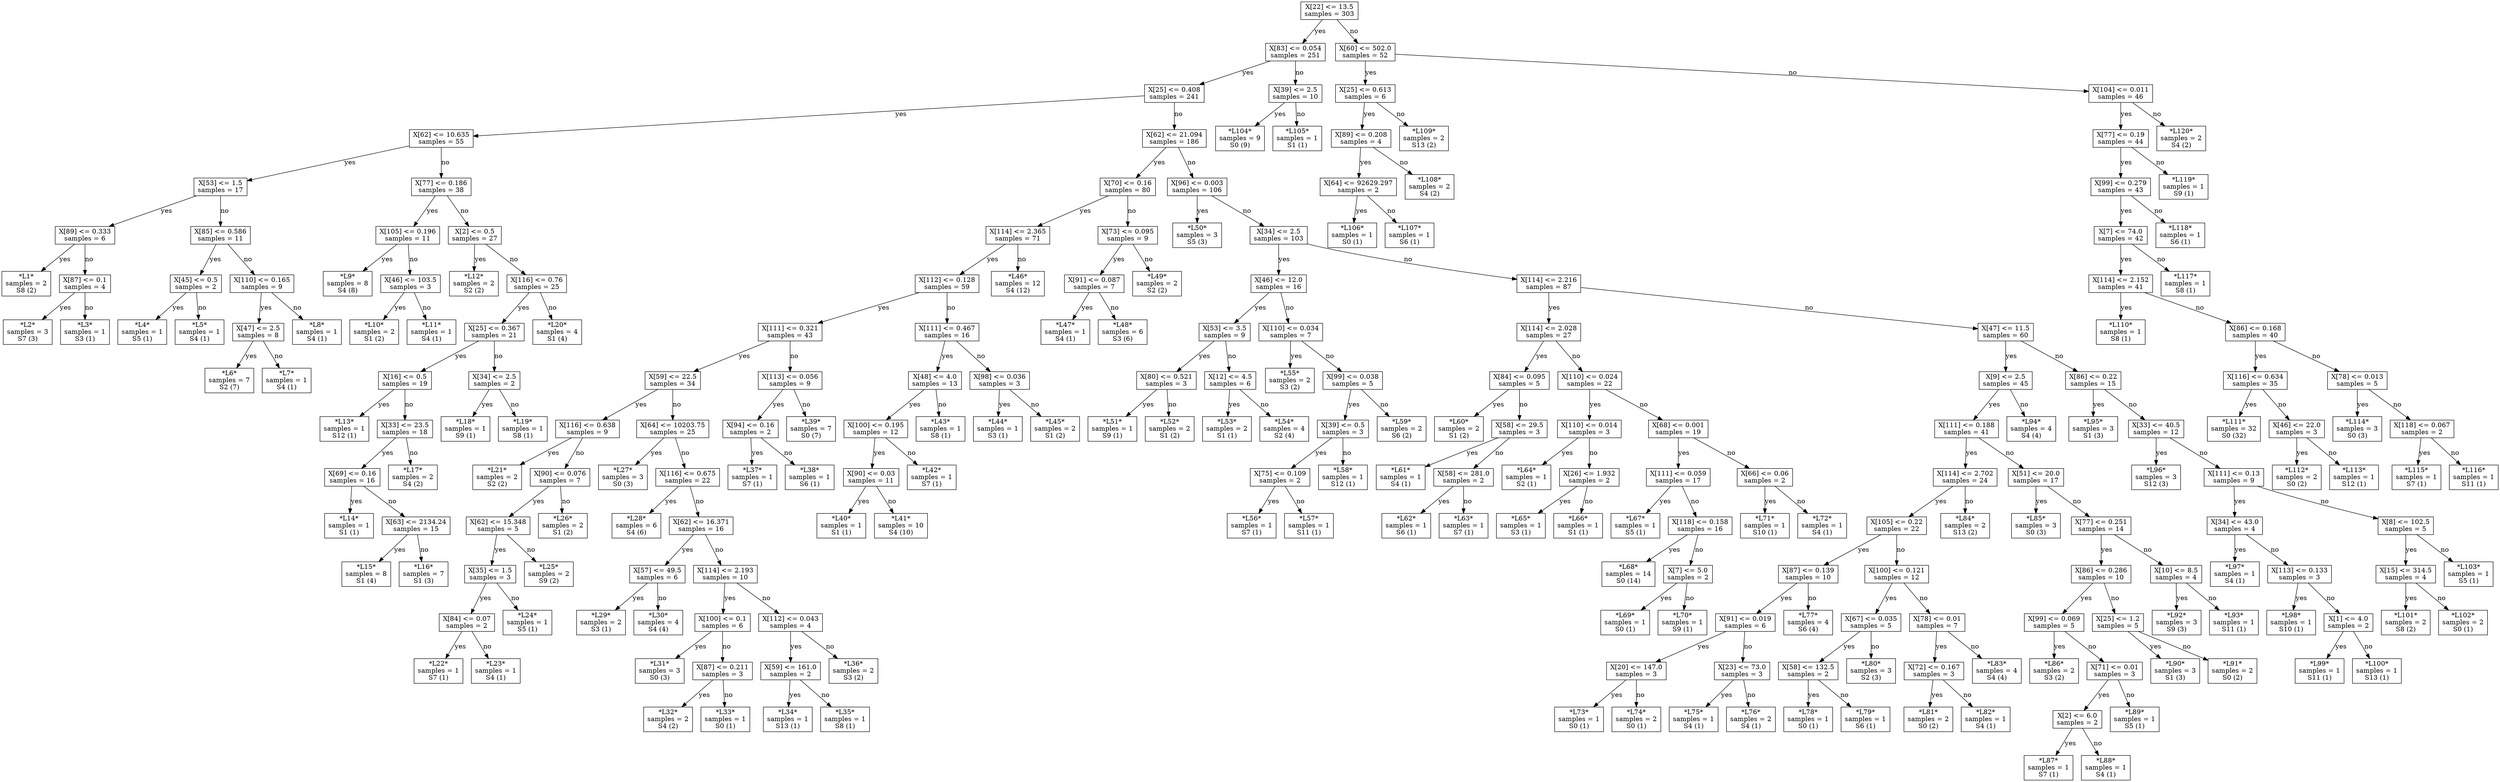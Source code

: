 digraph Tree {
node [shape=box] ;
0 [label="X[22] <= 13.5\nsamples = 303\n"] ;
1 [label="X[83] <= 0.054\nsamples = 251\n"] ;
0 -> 1 [label="yes"];
2 [label="X[25] <= 0.408\nsamples = 241\n"] ;
1 -> 2 [label="yes"];
3 [label="X[62] <= 10.635\nsamples = 55\n"] ;
2 -> 3 [label="yes"];
4 [label="X[53] <= 1.5\nsamples = 17\n"] ;
3 -> 4 [label="yes"];
5 [label="X[89] <= 0.333\nsamples = 6\n"] ;
4 -> 5 [label="yes"];
6 [label="*L1*\nsamples = 2\nS8 (2)\n"] ;
5 -> 6 [label="yes"];
7 [label="X[87] <= 0.1\nsamples = 4\n"] ;
5 -> 7 [label="no"];
8 [label="*L2*\nsamples = 3\nS7 (3)\n"] ;
7 -> 8 [label="yes"];
9 [label="*L3*\nsamples = 1\nS3 (1)\n"] ;
7 -> 9 [label="no"];
10 [label="X[85] <= 0.586\nsamples = 11\n"] ;
4 -> 10 [label="no"];
11 [label="X[45] <= 0.5\nsamples = 2\n"] ;
10 -> 11 [label="yes"];
12 [label="*L4*\nsamples = 1\nS5 (1)\n"] ;
11 -> 12 [label="yes"];
13 [label="*L5*\nsamples = 1\nS4 (1)\n"] ;
11 -> 13 [label="no"];
14 [label="X[110] <= 0.165\nsamples = 9\n"] ;
10 -> 14 [label="no"];
15 [label="X[47] <= 2.5\nsamples = 8\n"] ;
14 -> 15 [label="yes"];
16 [label="*L6*\nsamples = 7\nS2 (7)\n"] ;
15 -> 16 [label="yes"];
17 [label="*L7*\nsamples = 1\nS4 (1)\n"] ;
15 -> 17 [label="no"];
18 [label="*L8*\nsamples = 1\nS4 (1)\n"] ;
14 -> 18 [label="no"];
19 [label="X[77] <= 0.186\nsamples = 38\n"] ;
3 -> 19 [label="no"];
20 [label="X[105] <= 0.196\nsamples = 11\n"] ;
19 -> 20 [label="yes"];
21 [label="*L9*\nsamples = 8\nS4 (8)\n"] ;
20 -> 21 [label="yes"];
22 [label="X[46] <= 103.5\nsamples = 3\n"] ;
20 -> 22 [label="no"];
23 [label="*L10*\nsamples = 2\nS1 (2)\n"] ;
22 -> 23 [label="yes"];
24 [label="*L11*\nsamples = 1\nS4 (1)\n"] ;
22 -> 24 [label="no"];
25 [label="X[2] <= 0.5\nsamples = 27\n"] ;
19 -> 25 [label="no"];
26 [label="*L12*\nsamples = 2\nS2 (2)\n"] ;
25 -> 26 [label="yes"];
27 [label="X[116] <= 0.76\nsamples = 25\n"] ;
25 -> 27 [label="no"];
28 [label="X[25] <= 0.367\nsamples = 21\n"] ;
27 -> 28 [label="yes"];
29 [label="X[16] <= 0.5\nsamples = 19\n"] ;
28 -> 29 [label="yes"];
30 [label="*L13*\nsamples = 1\nS12 (1)\n"] ;
29 -> 30 [label="yes"];
31 [label="X[33] <= 23.5\nsamples = 18\n"] ;
29 -> 31 [label="no"];
32 [label="X[69] <= 0.16\nsamples = 16\n"] ;
31 -> 32 [label="yes"];
33 [label="*L14*\nsamples = 1\nS1 (1)\n"] ;
32 -> 33 [label="yes"];
34 [label="X[63] <= 2134.24\nsamples = 15\n"] ;
32 -> 34 [label="no"];
35 [label="*L15*\nsamples = 8\nS1 (4)\n"] ;
34 -> 35 [label="yes"];
36 [label="*L16*\nsamples = 7\nS1 (3)\n"] ;
34 -> 36 [label="no"];
37 [label="*L17*\nsamples = 2\nS4 (2)\n"] ;
31 -> 37 [label="no"];
38 [label="X[34] <= 2.5\nsamples = 2\n"] ;
28 -> 38 [label="no"];
39 [label="*L18*\nsamples = 1\nS9 (1)\n"] ;
38 -> 39 [label="yes"];
40 [label="*L19*\nsamples = 1\nS8 (1)\n"] ;
38 -> 40 [label="no"];
41 [label="*L20*\nsamples = 4\nS1 (4)\n"] ;
27 -> 41 [label="no"];
42 [label="X[62] <= 21.094\nsamples = 186\n"] ;
2 -> 42 [label="no"];
43 [label="X[70] <= 0.16\nsamples = 80\n"] ;
42 -> 43 [label="yes"];
44 [label="X[114] <= 2.365\nsamples = 71\n"] ;
43 -> 44 [label="yes"];
45 [label="X[112] <= 0.128\nsamples = 59\n"] ;
44 -> 45 [label="yes"];
46 [label="X[111] <= 0.321\nsamples = 43\n"] ;
45 -> 46 [label="yes"];
47 [label="X[59] <= 22.5\nsamples = 34\n"] ;
46 -> 47 [label="yes"];
48 [label="X[116] <= 0.638\nsamples = 9\n"] ;
47 -> 48 [label="yes"];
49 [label="*L21*\nsamples = 2\nS2 (2)\n"] ;
48 -> 49 [label="yes"];
50 [label="X[90] <= 0.076\nsamples = 7\n"] ;
48 -> 50 [label="no"];
51 [label="X[62] <= 15.348\nsamples = 5\n"] ;
50 -> 51 [label="yes"];
52 [label="X[35] <= 1.5\nsamples = 3\n"] ;
51 -> 52 [label="yes"];
53 [label="X[84] <= 0.07\nsamples = 2\n"] ;
52 -> 53 [label="yes"];
54 [label="*L22*\nsamples = 1\nS7 (1)\n"] ;
53 -> 54 [label="yes"];
55 [label="*L23*\nsamples = 1\nS4 (1)\n"] ;
53 -> 55 [label="no"];
56 [label="*L24*\nsamples = 1\nS5 (1)\n"] ;
52 -> 56 [label="no"];
57 [label="*L25*\nsamples = 2\nS9 (2)\n"] ;
51 -> 57 [label="no"];
58 [label="*L26*\nsamples = 2\nS1 (2)\n"] ;
50 -> 58 [label="no"];
59 [label="X[64] <= 10203.75\nsamples = 25\n"] ;
47 -> 59 [label="no"];
60 [label="*L27*\nsamples = 3\nS0 (3)\n"] ;
59 -> 60 [label="yes"];
61 [label="X[116] <= 0.675\nsamples = 22\n"] ;
59 -> 61 [label="no"];
62 [label="*L28*\nsamples = 6\nS4 (6)\n"] ;
61 -> 62 [label="yes"];
63 [label="X[62] <= 16.371\nsamples = 16\n"] ;
61 -> 63 [label="no"];
64 [label="X[57] <= 49.5\nsamples = 6\n"] ;
63 -> 64 [label="yes"];
65 [label="*L29*\nsamples = 2\nS3 (1)\n"] ;
64 -> 65 [label="yes"];
66 [label="*L30*\nsamples = 4\nS4 (4)\n"] ;
64 -> 66 [label="no"];
67 [label="X[114] <= 2.193\nsamples = 10\n"] ;
63 -> 67 [label="no"];
68 [label="X[100] <= 0.1\nsamples = 6\n"] ;
67 -> 68 [label="yes"];
69 [label="*L31*\nsamples = 3\nS0 (3)\n"] ;
68 -> 69 [label="yes"];
70 [label="X[87] <= 0.211\nsamples = 3\n"] ;
68 -> 70 [label="no"];
71 [label="*L32*\nsamples = 2\nS4 (2)\n"] ;
70 -> 71 [label="yes"];
72 [label="*L33*\nsamples = 1\nS0 (1)\n"] ;
70 -> 72 [label="no"];
73 [label="X[112] <= 0.043\nsamples = 4\n"] ;
67 -> 73 [label="no"];
74 [label="X[59] <= 161.0\nsamples = 2\n"] ;
73 -> 74 [label="yes"];
75 [label="*L34*\nsamples = 1\nS13 (1)\n"] ;
74 -> 75 [label="yes"];
76 [label="*L35*\nsamples = 1\nS8 (1)\n"] ;
74 -> 76 [label="no"];
77 [label="*L36*\nsamples = 2\nS3 (2)\n"] ;
73 -> 77 [label="no"];
78 [label="X[113] <= 0.056\nsamples = 9\n"] ;
46 -> 78 [label="no"];
79 [label="X[94] <= 0.16\nsamples = 2\n"] ;
78 -> 79 [label="yes"];
80 [label="*L37*\nsamples = 1\nS7 (1)\n"] ;
79 -> 80 [label="yes"];
81 [label="*L38*\nsamples = 1\nS6 (1)\n"] ;
79 -> 81 [label="no"];
82 [label="*L39*\nsamples = 7\nS0 (7)\n"] ;
78 -> 82 [label="no"];
83 [label="X[111] <= 0.467\nsamples = 16\n"] ;
45 -> 83 [label="no"];
84 [label="X[48] <= 4.0\nsamples = 13\n"] ;
83 -> 84 [label="yes"];
85 [label="X[100] <= 0.195\nsamples = 12\n"] ;
84 -> 85 [label="yes"];
86 [label="X[90] <= 0.03\nsamples = 11\n"] ;
85 -> 86 [label="yes"];
87 [label="*L40*\nsamples = 1\nS1 (1)\n"] ;
86 -> 87 [label="yes"];
88 [label="*L41*\nsamples = 10\nS4 (10)\n"] ;
86 -> 88 [label="no"];
89 [label="*L42*\nsamples = 1\nS7 (1)\n"] ;
85 -> 89 [label="no"];
90 [label="*L43*\nsamples = 1\nS8 (1)\n"] ;
84 -> 90 [label="no"];
91 [label="X[98] <= 0.036\nsamples = 3\n"] ;
83 -> 91 [label="no"];
92 [label="*L44*\nsamples = 1\nS3 (1)\n"] ;
91 -> 92 [label="yes"];
93 [label="*L45*\nsamples = 2\nS1 (2)\n"] ;
91 -> 93 [label="no"];
94 [label="*L46*\nsamples = 12\nS4 (12)\n"] ;
44 -> 94 [label="no"];
95 [label="X[73] <= 0.095\nsamples = 9\n"] ;
43 -> 95 [label="no"];
96 [label="X[91] <= 0.087\nsamples = 7\n"] ;
95 -> 96 [label="yes"];
97 [label="*L47*\nsamples = 1\nS4 (1)\n"] ;
96 -> 97 [label="yes"];
98 [label="*L48*\nsamples = 6\nS3 (6)\n"] ;
96 -> 98 [label="no"];
99 [label="*L49*\nsamples = 2\nS2 (2)\n"] ;
95 -> 99 [label="no"];
100 [label="X[96] <= 0.003\nsamples = 106\n"] ;
42 -> 100 [label="no"];
101 [label="*L50*\nsamples = 3\nS5 (3)\n"] ;
100 -> 101 [label="yes"];
102 [label="X[34] <= 2.5\nsamples = 103\n"] ;
100 -> 102 [label="no"];
103 [label="X[46] <= 12.0\nsamples = 16\n"] ;
102 -> 103 [label="yes"];
104 [label="X[53] <= 3.5\nsamples = 9\n"] ;
103 -> 104 [label="yes"];
105 [label="X[80] <= 0.521\nsamples = 3\n"] ;
104 -> 105 [label="yes"];
106 [label="*L51*\nsamples = 1\nS9 (1)\n"] ;
105 -> 106 [label="yes"];
107 [label="*L52*\nsamples = 2\nS1 (2)\n"] ;
105 -> 107 [label="no"];
108 [label="X[12] <= 4.5\nsamples = 6\n"] ;
104 -> 108 [label="no"];
109 [label="*L53*\nsamples = 2\nS1 (1)\n"] ;
108 -> 109 [label="yes"];
110 [label="*L54*\nsamples = 4\nS2 (4)\n"] ;
108 -> 110 [label="no"];
111 [label="X[110] <= 0.034\nsamples = 7\n"] ;
103 -> 111 [label="no"];
112 [label="*L55*\nsamples = 2\nS3 (2)\n"] ;
111 -> 112 [label="yes"];
113 [label="X[99] <= 0.038\nsamples = 5\n"] ;
111 -> 113 [label="no"];
114 [label="X[39] <= 0.5\nsamples = 3\n"] ;
113 -> 114 [label="yes"];
115 [label="X[75] <= 0.109\nsamples = 2\n"] ;
114 -> 115 [label="yes"];
116 [label="*L56*\nsamples = 1\nS7 (1)\n"] ;
115 -> 116 [label="yes"];
117 [label="*L57*\nsamples = 1\nS11 (1)\n"] ;
115 -> 117 [label="no"];
118 [label="*L58*\nsamples = 1\nS12 (1)\n"] ;
114 -> 118 [label="no"];
119 [label="*L59*\nsamples = 2\nS6 (2)\n"] ;
113 -> 119 [label="no"];
120 [label="X[114] <= 2.216\nsamples = 87\n"] ;
102 -> 120 [label="no"];
121 [label="X[114] <= 2.028\nsamples = 27\n"] ;
120 -> 121 [label="yes"];
122 [label="X[84] <= 0.095\nsamples = 5\n"] ;
121 -> 122 [label="yes"];
123 [label="*L60*\nsamples = 2\nS1 (2)\n"] ;
122 -> 123 [label="yes"];
124 [label="X[58] <= 29.5\nsamples = 3\n"] ;
122 -> 124 [label="no"];
125 [label="*L61*\nsamples = 1\nS4 (1)\n"] ;
124 -> 125 [label="yes"];
126 [label="X[58] <= 281.0\nsamples = 2\n"] ;
124 -> 126 [label="no"];
127 [label="*L62*\nsamples = 1\nS6 (1)\n"] ;
126 -> 127 [label="yes"];
128 [label="*L63*\nsamples = 1\nS7 (1)\n"] ;
126 -> 128 [label="no"];
129 [label="X[110] <= 0.024\nsamples = 22\n"] ;
121 -> 129 [label="no"];
130 [label="X[110] <= 0.014\nsamples = 3\n"] ;
129 -> 130 [label="yes"];
131 [label="*L64*\nsamples = 1\nS2 (1)\n"] ;
130 -> 131 [label="yes"];
132 [label="X[26] <= 1.932\nsamples = 2\n"] ;
130 -> 132 [label="no"];
133 [label="*L65*\nsamples = 1\nS3 (1)\n"] ;
132 -> 133 [label="yes"];
134 [label="*L66*\nsamples = 1\nS1 (1)\n"] ;
132 -> 134 [label="no"];
135 [label="X[68] <= 0.001\nsamples = 19\n"] ;
129 -> 135 [label="no"];
136 [label="X[111] <= 0.059\nsamples = 17\n"] ;
135 -> 136 [label="yes"];
137 [label="*L67*\nsamples = 1\nS5 (1)\n"] ;
136 -> 137 [label="yes"];
138 [label="X[118] <= 0.158\nsamples = 16\n"] ;
136 -> 138 [label="no"];
139 [label="*L68*\nsamples = 14\nS0 (14)\n"] ;
138 -> 139 [label="yes"];
140 [label="X[7] <= 5.0\nsamples = 2\n"] ;
138 -> 140 [label="no"];
141 [label="*L69*\nsamples = 1\nS0 (1)\n"] ;
140 -> 141 [label="yes"];
142 [label="*L70*\nsamples = 1\nS9 (1)\n"] ;
140 -> 142 [label="no"];
143 [label="X[66] <= 0.06\nsamples = 2\n"] ;
135 -> 143 [label="no"];
144 [label="*L71*\nsamples = 1\nS10 (1)\n"] ;
143 -> 144 [label="yes"];
145 [label="*L72*\nsamples = 1\nS4 (1)\n"] ;
143 -> 145 [label="no"];
146 [label="X[47] <= 11.5\nsamples = 60\n"] ;
120 -> 146 [label="no"];
147 [label="X[9] <= 2.5\nsamples = 45\n"] ;
146 -> 147 [label="yes"];
148 [label="X[111] <= 0.188\nsamples = 41\n"] ;
147 -> 148 [label="yes"];
149 [label="X[114] <= 2.702\nsamples = 24\n"] ;
148 -> 149 [label="yes"];
150 [label="X[105] <= 0.22\nsamples = 22\n"] ;
149 -> 150 [label="yes"];
151 [label="X[87] <= 0.139\nsamples = 10\n"] ;
150 -> 151 [label="yes"];
152 [label="X[91] <= 0.019\nsamples = 6\n"] ;
151 -> 152 [label="yes"];
153 [label="X[20] <= 147.0\nsamples = 3\n"] ;
152 -> 153 [label="yes"];
154 [label="*L73*\nsamples = 1\nS0 (1)\n"] ;
153 -> 154 [label="yes"];
155 [label="*L74*\nsamples = 2\nS0 (1)\n"] ;
153 -> 155 [label="no"];
156 [label="X[23] <= 73.0\nsamples = 3\n"] ;
152 -> 156 [label="no"];
157 [label="*L75*\nsamples = 1\nS4 (1)\n"] ;
156 -> 157 [label="yes"];
158 [label="*L76*\nsamples = 2\nS4 (1)\n"] ;
156 -> 158 [label="no"];
159 [label="*L77*\nsamples = 4\nS6 (4)\n"] ;
151 -> 159 [label="no"];
160 [label="X[100] <= 0.121\nsamples = 12\n"] ;
150 -> 160 [label="no"];
161 [label="X[67] <= 0.035\nsamples = 5\n"] ;
160 -> 161 [label="yes"];
162 [label="X[58] <= 132.5\nsamples = 2\n"] ;
161 -> 162 [label="yes"];
163 [label="*L78*\nsamples = 1\nS0 (1)\n"] ;
162 -> 163 [label="yes"];
164 [label="*L79*\nsamples = 1\nS6 (1)\n"] ;
162 -> 164 [label="no"];
165 [label="*L80*\nsamples = 3\nS2 (3)\n"] ;
161 -> 165 [label="no"];
166 [label="X[78] <= 0.01\nsamples = 7\n"] ;
160 -> 166 [label="no"];
167 [label="X[72] <= 0.167\nsamples = 3\n"] ;
166 -> 167 [label="yes"];
168 [label="*L81*\nsamples = 2\nS0 (2)\n"] ;
167 -> 168 [label="yes"];
169 [label="*L82*\nsamples = 1\nS4 (1)\n"] ;
167 -> 169 [label="no"];
170 [label="*L83*\nsamples = 4\nS4 (4)\n"] ;
166 -> 170 [label="no"];
171 [label="*L84*\nsamples = 2\nS13 (2)\n"] ;
149 -> 171 [label="no"];
172 [label="X[51] <= 20.0\nsamples = 17\n"] ;
148 -> 172 [label="no"];
173 [label="*L85*\nsamples = 3\nS0 (3)\n"] ;
172 -> 173 [label="yes"];
174 [label="X[77] <= 0.251\nsamples = 14\n"] ;
172 -> 174 [label="no"];
175 [label="X[86] <= 0.286\nsamples = 10\n"] ;
174 -> 175 [label="yes"];
176 [label="X[99] <= 0.069\nsamples = 5\n"] ;
175 -> 176 [label="yes"];
177 [label="*L86*\nsamples = 2\nS3 (2)\n"] ;
176 -> 177 [label="yes"];
178 [label="X[71] <= 0.01\nsamples = 3\n"] ;
176 -> 178 [label="no"];
179 [label="X[2] <= 6.0\nsamples = 2\n"] ;
178 -> 179 [label="yes"];
180 [label="*L87*\nsamples = 1\nS7 (1)\n"] ;
179 -> 180 [label="yes"];
181 [label="*L88*\nsamples = 1\nS4 (1)\n"] ;
179 -> 181 [label="no"];
182 [label="*L89*\nsamples = 1\nS5 (1)\n"] ;
178 -> 182 [label="no"];
183 [label="X[25] <= 1.2\nsamples = 5\n"] ;
175 -> 183 [label="no"];
184 [label="*L90*\nsamples = 3\nS1 (3)\n"] ;
183 -> 184 [label="yes"];
185 [label="*L91*\nsamples = 2\nS0 (2)\n"] ;
183 -> 185 [label="no"];
186 [label="X[10] <= 8.5\nsamples = 4\n"] ;
174 -> 186 [label="no"];
187 [label="*L92*\nsamples = 3\nS9 (3)\n"] ;
186 -> 187 [label="yes"];
188 [label="*L93*\nsamples = 1\nS11 (1)\n"] ;
186 -> 188 [label="no"];
189 [label="*L94*\nsamples = 4\nS4 (4)\n"] ;
147 -> 189 [label="no"];
190 [label="X[86] <= 0.22\nsamples = 15\n"] ;
146 -> 190 [label="no"];
191 [label="*L95*\nsamples = 3\nS1 (3)\n"] ;
190 -> 191 [label="yes"];
192 [label="X[33] <= 40.5\nsamples = 12\n"] ;
190 -> 192 [label="no"];
193 [label="*L96*\nsamples = 3\nS12 (3)\n"] ;
192 -> 193 [label="yes"];
194 [label="X[111] <= 0.13\nsamples = 9\n"] ;
192 -> 194 [label="no"];
195 [label="X[34] <= 43.0\nsamples = 4\n"] ;
194 -> 195 [label="yes"];
196 [label="*L97*\nsamples = 1\nS4 (1)\n"] ;
195 -> 196 [label="yes"];
197 [label="X[113] <= 0.133\nsamples = 3\n"] ;
195 -> 197 [label="no"];
198 [label="*L98*\nsamples = 1\nS10 (1)\n"] ;
197 -> 198 [label="yes"];
199 [label="X[1] <= 4.0\nsamples = 2\n"] ;
197 -> 199 [label="no"];
200 [label="*L99*\nsamples = 1\nS11 (1)\n"] ;
199 -> 200 [label="yes"];
201 [label="*L100*\nsamples = 1\nS13 (1)\n"] ;
199 -> 201 [label="no"];
202 [label="X[8] <= 102.5\nsamples = 5\n"] ;
194 -> 202 [label="no"];
203 [label="X[15] <= 314.5\nsamples = 4\n"] ;
202 -> 203 [label="yes"];
204 [label="*L101*\nsamples = 2\nS8 (2)\n"] ;
203 -> 204 [label="yes"];
205 [label="*L102*\nsamples = 2\nS0 (1)\n"] ;
203 -> 205 [label="no"];
206 [label="*L103*\nsamples = 1\nS5 (1)\n"] ;
202 -> 206 [label="no"];
207 [label="X[39] <= 2.5\nsamples = 10\n"] ;
1 -> 207 [label="no"];
208 [label="*L104*\nsamples = 9\nS0 (9)\n"] ;
207 -> 208 [label="yes"];
209 [label="*L105*\nsamples = 1\nS1 (1)\n"] ;
207 -> 209 [label="no"];
210 [label="X[60] <= 502.0\nsamples = 52\n"] ;
0 -> 210 [label="no"];
211 [label="X[25] <= 0.613\nsamples = 6\n"] ;
210 -> 211 [label="yes"];
212 [label="X[89] <= 0.208\nsamples = 4\n"] ;
211 -> 212 [label="yes"];
213 [label="X[64] <= 92629.297\nsamples = 2\n"] ;
212 -> 213 [label="yes"];
214 [label="*L106*\nsamples = 1\nS0 (1)\n"] ;
213 -> 214 [label="yes"];
215 [label="*L107*\nsamples = 1\nS6 (1)\n"] ;
213 -> 215 [label="no"];
216 [label="*L108*\nsamples = 2\nS4 (2)\n"] ;
212 -> 216 [label="no"];
217 [label="*L109*\nsamples = 2\nS13 (2)\n"] ;
211 -> 217 [label="no"];
218 [label="X[104] <= 0.011\nsamples = 46\n"] ;
210 -> 218 [label="no"];
219 [label="X[77] <= 0.19\nsamples = 44\n"] ;
218 -> 219 [label="yes"];
220 [label="X[99] <= 0.279\nsamples = 43\n"] ;
219 -> 220 [label="yes"];
221 [label="X[7] <= 74.0\nsamples = 42\n"] ;
220 -> 221 [label="yes"];
222 [label="X[114] <= 2.152\nsamples = 41\n"] ;
221 -> 222 [label="yes"];
223 [label="*L110*\nsamples = 1\nS8 (1)\n"] ;
222 -> 223 [label="yes"];
224 [label="X[86] <= 0.168\nsamples = 40\n"] ;
222 -> 224 [label="no"];
225 [label="X[116] <= 0.634\nsamples = 35\n"] ;
224 -> 225 [label="yes"];
226 [label="*L111*\nsamples = 32\nS0 (32)\n"] ;
225 -> 226 [label="yes"];
227 [label="X[46] <= 22.0\nsamples = 3\n"] ;
225 -> 227 [label="no"];
228 [label="*L112*\nsamples = 2\nS0 (2)\n"] ;
227 -> 228 [label="yes"];
229 [label="*L113*\nsamples = 1\nS12 (1)\n"] ;
227 -> 229 [label="no"];
230 [label="X[78] <= 0.013\nsamples = 5\n"] ;
224 -> 230 [label="no"];
231 [label="*L114*\nsamples = 3\nS0 (3)\n"] ;
230 -> 231 [label="yes"];
232 [label="X[118] <= 0.067\nsamples = 2\n"] ;
230 -> 232 [label="no"];
233 [label="*L115*\nsamples = 1\nS7 (1)\n"] ;
232 -> 233 [label="yes"];
234 [label="*L116*\nsamples = 1\nS11 (1)\n"] ;
232 -> 234 [label="no"];
235 [label="*L117*\nsamples = 1\nS8 (1)\n"] ;
221 -> 235 [label="no"];
236 [label="*L118*\nsamples = 1\nS6 (1)\n"] ;
220 -> 236 [label="no"];
237 [label="*L119*\nsamples = 1\nS9 (1)\n"] ;
219 -> 237 [label="no"];
238 [label="*L120*\nsamples = 2\nS4 (2)\n"] ;
218 -> 238 [label="no"];
}
